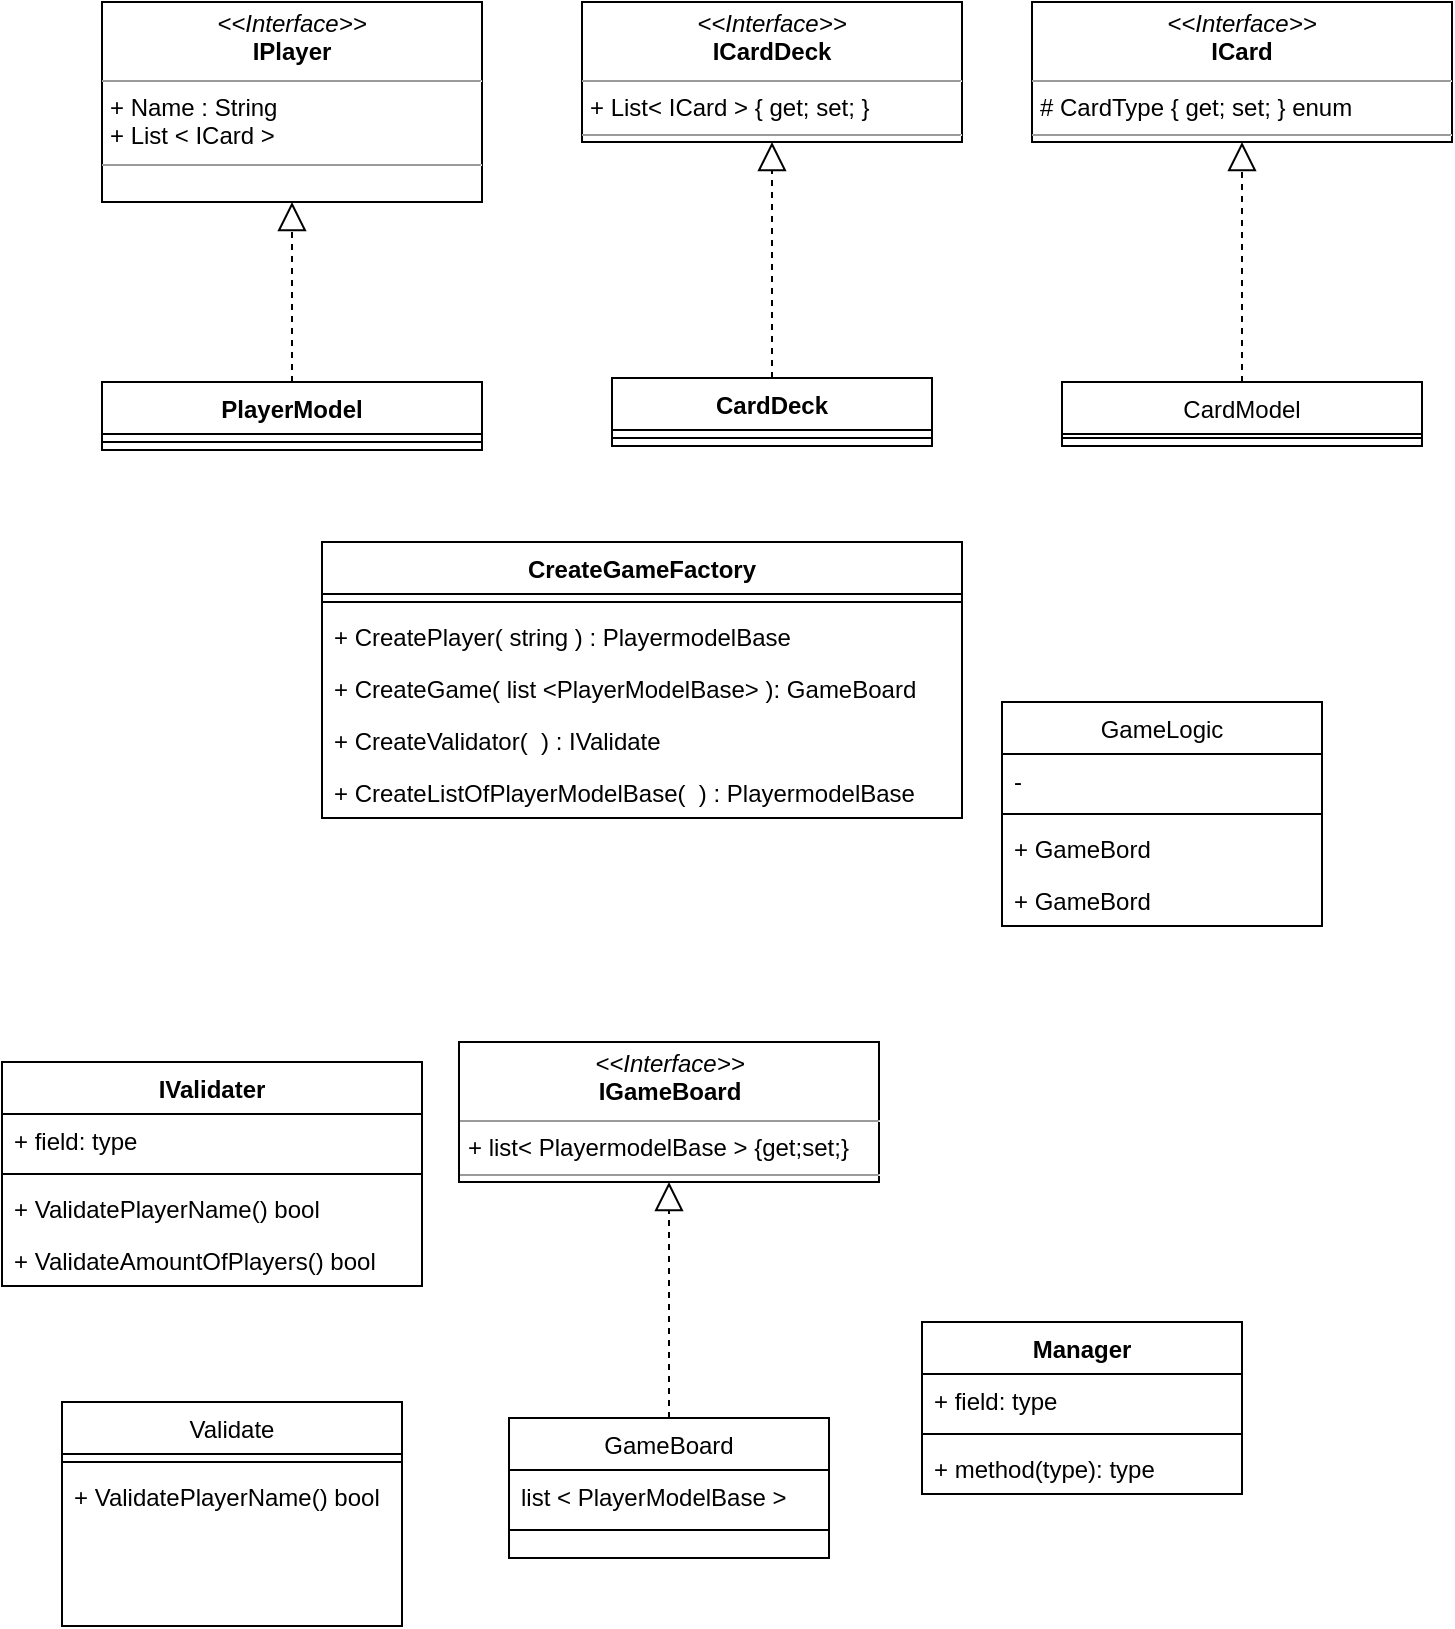 <mxfile version="13.7.9" type="device"><diagram id="C5RBs43oDa-KdzZeNtuy" name="Page-1"><mxGraphModel dx="1026" dy="700" grid="1" gridSize="10" guides="1" tooltips="1" connect="1" arrows="1" fold="1" page="1" pageScale="1" pageWidth="827" pageHeight="1169" math="0" shadow="0"><root><mxCell id="WIyWlLk6GJQsqaUBKTNV-0"/><mxCell id="WIyWlLk6GJQsqaUBKTNV-1" parent="WIyWlLk6GJQsqaUBKTNV-0"/><mxCell id="PLFUQ5rq1C7u9xRKYv93-1" value="Manager" style="swimlane;fontStyle=1;align=center;verticalAlign=top;childLayout=stackLayout;horizontal=1;startSize=26;horizontalStack=0;resizeParent=1;resizeParentMax=0;resizeLast=0;collapsible=1;marginBottom=0;" parent="WIyWlLk6GJQsqaUBKTNV-1" vertex="1"><mxGeometry x="490" y="710" width="160" height="86" as="geometry"/></mxCell><mxCell id="PLFUQ5rq1C7u9xRKYv93-2" value="+ field: type" style="text;strokeColor=none;fillColor=none;align=left;verticalAlign=top;spacingLeft=4;spacingRight=4;overflow=hidden;rotatable=0;points=[[0,0.5],[1,0.5]];portConstraint=eastwest;" parent="PLFUQ5rq1C7u9xRKYv93-1" vertex="1"><mxGeometry y="26" width="160" height="26" as="geometry"/></mxCell><mxCell id="PLFUQ5rq1C7u9xRKYv93-3" value="" style="line;strokeWidth=1;fillColor=none;align=left;verticalAlign=middle;spacingTop=-1;spacingLeft=3;spacingRight=3;rotatable=0;labelPosition=right;points=[];portConstraint=eastwest;" parent="PLFUQ5rq1C7u9xRKYv93-1" vertex="1"><mxGeometry y="52" width="160" height="8" as="geometry"/></mxCell><mxCell id="PLFUQ5rq1C7u9xRKYv93-4" value="+ method(type): type" style="text;strokeColor=none;fillColor=none;align=left;verticalAlign=top;spacingLeft=4;spacingRight=4;overflow=hidden;rotatable=0;points=[[0,0.5],[1,0.5]];portConstraint=eastwest;" parent="PLFUQ5rq1C7u9xRKYv93-1" vertex="1"><mxGeometry y="60" width="160" height="26" as="geometry"/></mxCell><mxCell id="PLFUQ5rq1C7u9xRKYv93-5" value="&lt;p style=&quot;margin: 0px ; margin-top: 4px ; text-align: center&quot;&gt;&lt;i&gt;&amp;lt;&amp;lt;Interface&amp;gt;&amp;gt;&lt;/i&gt;&lt;br&gt;&lt;b&gt;IGameBoard&lt;/b&gt;&lt;/p&gt;&lt;hr size=&quot;1&quot;&gt;&lt;p style=&quot;margin: 0px ; margin-left: 4px&quot;&gt;+ list&amp;lt; PlayermodelBase &amp;gt; {get;set;}&lt;br&gt;&lt;/p&gt;&lt;hr size=&quot;1&quot;&gt;&lt;p style=&quot;margin: 0px ; margin-left: 4px&quot;&gt;&lt;br&gt;&lt;/p&gt;" style="verticalAlign=top;align=left;overflow=fill;fontSize=12;fontFamily=Helvetica;html=1;" parent="WIyWlLk6GJQsqaUBKTNV-1" vertex="1"><mxGeometry x="258.5" y="570" width="210" height="70" as="geometry"/></mxCell><mxCell id="PLFUQ5rq1C7u9xRKYv93-6" value="" style="endArrow=block;dashed=1;endFill=0;endSize=12;html=1;entryX=0.5;entryY=1;entryDx=0;entryDy=0;exitX=0.5;exitY=0;exitDx=0;exitDy=0;" parent="WIyWlLk6GJQsqaUBKTNV-1" source="zkfFHV4jXpPFQw0GAbJ--0" edge="1"><mxGeometry width="160" relative="1" as="geometry"><mxPoint x="180" y="680" as="sourcePoint"/><mxPoint x="363.5" y="640" as="targetPoint"/></mxGeometry></mxCell><mxCell id="74JBLXS5po3MTEjgQcu3-1" value="&lt;p style=&quot;margin: 0px ; margin-top: 4px ; text-align: center&quot;&gt;&lt;i&gt;&amp;lt;&amp;lt;Interface&amp;gt;&amp;gt;&lt;/i&gt;&lt;br&gt;&lt;b&gt;ICard&lt;/b&gt;&lt;/p&gt;&lt;hr size=&quot;1&quot;&gt;&lt;p style=&quot;margin: 0px ; margin-left: 4px&quot;&gt;# CardType { get; set; } enum&lt;br&gt;&lt;/p&gt;&lt;hr size=&quot;1&quot;&gt;&lt;p style=&quot;margin: 0px ; margin-left: 4px&quot;&gt;&lt;br&gt;&lt;/p&gt;" style="verticalAlign=top;align=left;overflow=fill;fontSize=12;fontFamily=Helvetica;html=1;" parent="WIyWlLk6GJQsqaUBKTNV-1" vertex="1"><mxGeometry x="545" y="50" width="210" height="70" as="geometry"/></mxCell><mxCell id="74JBLXS5po3MTEjgQcu3-2" value="" style="endArrow=block;dashed=1;endFill=0;endSize=12;html=1;entryX=0.5;entryY=1;entryDx=0;entryDy=0;exitX=0.5;exitY=0;exitDx=0;exitDy=0;" parent="WIyWlLk6GJQsqaUBKTNV-1" source="zkfFHV4jXpPFQw0GAbJ--17" target="74JBLXS5po3MTEjgQcu3-1" edge="1"><mxGeometry width="160" relative="1" as="geometry"><mxPoint x="650" y="220" as="sourcePoint"/><mxPoint x="670" y="190" as="targetPoint"/></mxGeometry></mxCell><mxCell id="zkfFHV4jXpPFQw0GAbJ--17" value="CardModel" style="swimlane;fontStyle=0;align=center;verticalAlign=top;childLayout=stackLayout;horizontal=1;startSize=26;horizontalStack=0;resizeParent=1;resizeLast=0;collapsible=1;marginBottom=0;rounded=0;shadow=0;strokeWidth=1;" parent="WIyWlLk6GJQsqaUBKTNV-1" vertex="1"><mxGeometry x="560" y="240" width="180" height="32" as="geometry"><mxRectangle x="550" y="140" width="160" height="26" as="alternateBounds"/></mxGeometry></mxCell><mxCell id="zkfFHV4jXpPFQw0GAbJ--23" value="" style="line;html=1;strokeWidth=1;align=left;verticalAlign=middle;spacingTop=-1;spacingLeft=3;spacingRight=3;rotatable=0;labelPosition=right;points=[];portConstraint=eastwest;" parent="zkfFHV4jXpPFQw0GAbJ--17" vertex="1"><mxGeometry y="24" width="180" height="8" as="geometry"/></mxCell><mxCell id="zkfFHV4jXpPFQw0GAbJ--0" value="GameBoard" style="swimlane;fontStyle=0;align=center;verticalAlign=top;childLayout=stackLayout;horizontal=1;startSize=26;horizontalStack=0;resizeParent=1;resizeLast=0;collapsible=1;marginBottom=0;rounded=0;shadow=0;strokeWidth=1;" parent="WIyWlLk6GJQsqaUBKTNV-1" vertex="1"><mxGeometry x="283.5" y="758" width="160" height="70" as="geometry"><mxRectangle x="230" y="140" width="160" height="26" as="alternateBounds"/></mxGeometry></mxCell><mxCell id="zkfFHV4jXpPFQw0GAbJ--1" value="list &lt; PlayerModelBase &gt;" style="text;align=left;verticalAlign=top;spacingLeft=4;spacingRight=4;overflow=hidden;rotatable=0;points=[[0,0.5],[1,0.5]];portConstraint=eastwest;" parent="zkfFHV4jXpPFQw0GAbJ--0" vertex="1"><mxGeometry y="26" width="160" height="26" as="geometry"/></mxCell><mxCell id="zkfFHV4jXpPFQw0GAbJ--4" value="" style="line;html=1;strokeWidth=1;align=left;verticalAlign=middle;spacingTop=-1;spacingLeft=3;spacingRight=3;rotatable=0;labelPosition=right;points=[];portConstraint=eastwest;" parent="zkfFHV4jXpPFQw0GAbJ--0" vertex="1"><mxGeometry y="52" width="160" height="8" as="geometry"/></mxCell><mxCell id="T1cERNOvuoYBXrKuj2uH-14" value="Validate" style="swimlane;fontStyle=0;align=center;verticalAlign=top;childLayout=stackLayout;horizontal=1;startSize=26;horizontalStack=0;resizeParent=1;resizeLast=0;collapsible=1;marginBottom=0;rounded=0;shadow=0;strokeWidth=1;" parent="WIyWlLk6GJQsqaUBKTNV-1" vertex="1"><mxGeometry x="60" y="750" width="170" height="112" as="geometry"><mxRectangle x="230" y="140" width="160" height="26" as="alternateBounds"/></mxGeometry></mxCell><mxCell id="T1cERNOvuoYBXrKuj2uH-16" value="" style="line;html=1;strokeWidth=1;align=left;verticalAlign=middle;spacingTop=-1;spacingLeft=3;spacingRight=3;rotatable=0;labelPosition=right;points=[];portConstraint=eastwest;" parent="T1cERNOvuoYBXrKuj2uH-14" vertex="1"><mxGeometry y="26" width="170" height="8" as="geometry"/></mxCell><mxCell id="T1cERNOvuoYBXrKuj2uH-17" value="+ ValidatePlayerName() bool" style="text;align=left;verticalAlign=top;spacingLeft=4;spacingRight=4;overflow=hidden;rotatable=0;points=[[0,0.5],[1,0.5]];portConstraint=eastwest;" parent="T1cERNOvuoYBXrKuj2uH-14" vertex="1"><mxGeometry y="34" width="170" height="26" as="geometry"/></mxCell><mxCell id="p2SiZOv4d-MBu2Wo62EH-10" value="IValidater" style="swimlane;fontStyle=1;align=center;verticalAlign=top;childLayout=stackLayout;horizontal=1;startSize=26;horizontalStack=0;resizeParent=1;resizeParentMax=0;resizeLast=0;collapsible=1;marginBottom=0;" parent="WIyWlLk6GJQsqaUBKTNV-1" vertex="1"><mxGeometry x="30" y="580" width="210" height="112" as="geometry"/></mxCell><mxCell id="p2SiZOv4d-MBu2Wo62EH-11" value="+ field: type" style="text;strokeColor=none;fillColor=none;align=left;verticalAlign=top;spacingLeft=4;spacingRight=4;overflow=hidden;rotatable=0;points=[[0,0.5],[1,0.5]];portConstraint=eastwest;" parent="p2SiZOv4d-MBu2Wo62EH-10" vertex="1"><mxGeometry y="26" width="210" height="26" as="geometry"/></mxCell><mxCell id="p2SiZOv4d-MBu2Wo62EH-12" value="" style="line;strokeWidth=1;fillColor=none;align=left;verticalAlign=middle;spacingTop=-1;spacingLeft=3;spacingRight=3;rotatable=0;labelPosition=right;points=[];portConstraint=eastwest;" parent="p2SiZOv4d-MBu2Wo62EH-10" vertex="1"><mxGeometry y="52" width="210" height="8" as="geometry"/></mxCell><mxCell id="p2SiZOv4d-MBu2Wo62EH-13" value="+ ValidatePlayerName() bool" style="text;strokeColor=none;fillColor=none;align=left;verticalAlign=top;spacingLeft=4;spacingRight=4;overflow=hidden;rotatable=0;points=[[0,0.5],[1,0.5]];portConstraint=eastwest;" parent="p2SiZOv4d-MBu2Wo62EH-10" vertex="1"><mxGeometry y="60" width="210" height="26" as="geometry"/></mxCell><mxCell id="PLFUQ5rq1C7u9xRKYv93-14" value="+ ValidateAmountOfPlayers() bool" style="text;strokeColor=none;fillColor=none;align=left;verticalAlign=top;spacingLeft=4;spacingRight=4;overflow=hidden;rotatable=0;points=[[0,0.5],[1,0.5]];portConstraint=eastwest;" parent="p2SiZOv4d-MBu2Wo62EH-10" vertex="1"><mxGeometry y="86" width="210" height="26" as="geometry"/></mxCell><mxCell id="74JBLXS5po3MTEjgQcu3-3" value="&lt;p style=&quot;margin: 0px ; margin-top: 4px ; text-align: center&quot;&gt;&lt;i&gt;&amp;lt;&amp;lt;Interface&amp;gt;&amp;gt;&lt;/i&gt;&lt;br&gt;&lt;b&gt;ICardDeck&lt;/b&gt;&lt;/p&gt;&lt;hr size=&quot;1&quot;&gt;&lt;p style=&quot;margin: 0px ; margin-left: 4px&quot;&gt;+ List&amp;lt; ICard &amp;gt; { get; set; }&lt;br&gt;&lt;/p&gt;&lt;hr size=&quot;1&quot;&gt;&lt;p style=&quot;margin: 0px ; margin-left: 4px&quot;&gt;&lt;br&gt;&lt;/p&gt;" style="verticalAlign=top;align=left;overflow=fill;fontSize=12;fontFamily=Helvetica;html=1;" parent="WIyWlLk6GJQsqaUBKTNV-1" vertex="1"><mxGeometry x="320" y="50" width="190" height="70" as="geometry"/></mxCell><mxCell id="74JBLXS5po3MTEjgQcu3-8" value="" style="endArrow=block;dashed=1;endFill=0;endSize=12;html=1;entryX=0.5;entryY=1;entryDx=0;entryDy=0;exitX=0.5;exitY=0;exitDx=0;exitDy=0;" parent="WIyWlLk6GJQsqaUBKTNV-1" source="74JBLXS5po3MTEjgQcu3-4" target="74JBLXS5po3MTEjgQcu3-3" edge="1"><mxGeometry width="160" relative="1" as="geometry"><mxPoint x="411.5" y="180" as="sourcePoint"/><mxPoint x="496.5" y="300" as="targetPoint"/></mxGeometry></mxCell><mxCell id="74JBLXS5po3MTEjgQcu3-4" value="CardDeck" style="swimlane;fontStyle=1;align=center;verticalAlign=top;childLayout=stackLayout;horizontal=1;startSize=26;horizontalStack=0;resizeParent=1;resizeParentMax=0;resizeLast=0;collapsible=1;marginBottom=0;" parent="WIyWlLk6GJQsqaUBKTNV-1" vertex="1"><mxGeometry x="335" y="238" width="160" height="34" as="geometry"/></mxCell><mxCell id="74JBLXS5po3MTEjgQcu3-6" value="" style="line;strokeWidth=1;fillColor=none;align=left;verticalAlign=middle;spacingTop=-1;spacingLeft=3;spacingRight=3;rotatable=0;labelPosition=right;points=[];portConstraint=eastwest;" parent="74JBLXS5po3MTEjgQcu3-4" vertex="1"><mxGeometry y="26" width="160" height="8" as="geometry"/></mxCell><mxCell id="p2SiZOv4d-MBu2Wo62EH-4" value="PlayerModel" style="swimlane;fontStyle=1;align=center;verticalAlign=top;childLayout=stackLayout;horizontal=1;startSize=26;horizontalStack=0;resizeParent=1;resizeParentMax=0;resizeLast=0;collapsible=1;marginBottom=0;" parent="WIyWlLk6GJQsqaUBKTNV-1" vertex="1"><mxGeometry x="80" y="240" width="190" height="34" as="geometry"/></mxCell><mxCell id="p2SiZOv4d-MBu2Wo62EH-6" value="" style="line;strokeWidth=1;fillColor=none;align=left;verticalAlign=middle;spacingTop=-1;spacingLeft=3;spacingRight=3;rotatable=0;labelPosition=right;points=[];portConstraint=eastwest;" parent="p2SiZOv4d-MBu2Wo62EH-4" vertex="1"><mxGeometry y="26" width="190" height="8" as="geometry"/></mxCell><mxCell id="74JBLXS5po3MTEjgQcu3-9" value="&lt;p style=&quot;margin: 0px ; margin-top: 4px ; text-align: center&quot;&gt;&lt;i&gt;&amp;lt;&amp;lt;Interface&amp;gt;&amp;gt;&lt;/i&gt;&lt;br&gt;&lt;b&gt;IPlayer&lt;/b&gt;&lt;/p&gt;&lt;hr size=&quot;1&quot;&gt;&lt;p style=&quot;margin: 0px ; margin-left: 4px&quot;&gt;+ Name : String&lt;br&gt;&lt;/p&gt;&lt;p style=&quot;margin: 0px ; margin-left: 4px&quot;&gt;+ List &amp;lt; ICard &amp;gt;&amp;nbsp;&lt;br&gt;&lt;/p&gt;&lt;hr size=&quot;1&quot;&gt;&lt;p style=&quot;margin: 0px ; margin-left: 4px&quot;&gt;&lt;br&gt;&lt;/p&gt;" style="verticalAlign=top;align=left;overflow=fill;fontSize=12;fontFamily=Helvetica;html=1;" parent="WIyWlLk6GJQsqaUBKTNV-1" vertex="1"><mxGeometry x="80" y="50" width="190" height="100" as="geometry"/></mxCell><mxCell id="74JBLXS5po3MTEjgQcu3-10" value="" style="endArrow=block;dashed=1;endFill=0;endSize=12;html=1;exitX=0.5;exitY=0;exitDx=0;exitDy=0;" parent="WIyWlLk6GJQsqaUBKTNV-1" source="p2SiZOv4d-MBu2Wo62EH-4" edge="1"><mxGeometry width="160" relative="1" as="geometry"><mxPoint x="175" y="230" as="sourcePoint"/><mxPoint x="175" y="150" as="targetPoint"/></mxGeometry></mxCell><mxCell id="PLFUQ5rq1C7u9xRKYv93-7" value="GameLogic" style="swimlane;fontStyle=0;align=center;verticalAlign=top;childLayout=stackLayout;horizontal=1;startSize=26;horizontalStack=0;resizeParent=1;resizeLast=0;collapsible=1;marginBottom=0;rounded=0;shadow=0;strokeWidth=1;" parent="WIyWlLk6GJQsqaUBKTNV-1" vertex="1"><mxGeometry x="530" y="400" width="160" height="112" as="geometry"><mxRectangle x="230" y="140" width="160" height="26" as="alternateBounds"/></mxGeometry></mxCell><mxCell id="PLFUQ5rq1C7u9xRKYv93-8" value="- " style="text;align=left;verticalAlign=top;spacingLeft=4;spacingRight=4;overflow=hidden;rotatable=0;points=[[0,0.5],[1,0.5]];portConstraint=eastwest;" parent="PLFUQ5rq1C7u9xRKYv93-7" vertex="1"><mxGeometry y="26" width="160" height="26" as="geometry"/></mxCell><mxCell id="PLFUQ5rq1C7u9xRKYv93-9" value="" style="line;html=1;strokeWidth=1;align=left;verticalAlign=middle;spacingTop=-1;spacingLeft=3;spacingRight=3;rotatable=0;labelPosition=right;points=[];portConstraint=eastwest;" parent="PLFUQ5rq1C7u9xRKYv93-7" vertex="1"><mxGeometry y="52" width="160" height="8" as="geometry"/></mxCell><mxCell id="PLFUQ5rq1C7u9xRKYv93-10" value="+ GameBord" style="text;align=left;verticalAlign=top;spacingLeft=4;spacingRight=4;overflow=hidden;rotatable=0;points=[[0,0.5],[1,0.5]];portConstraint=eastwest;" parent="PLFUQ5rq1C7u9xRKYv93-7" vertex="1"><mxGeometry y="60" width="160" height="26" as="geometry"/></mxCell><mxCell id="PLFUQ5rq1C7u9xRKYv93-11" value="+ GameBord" style="text;align=left;verticalAlign=top;spacingLeft=4;spacingRight=4;overflow=hidden;rotatable=0;points=[[0,0.5],[1,0.5]];portConstraint=eastwest;" parent="PLFUQ5rq1C7u9xRKYv93-7" vertex="1"><mxGeometry y="86" width="160" height="26" as="geometry"/></mxCell><mxCell id="p2SiZOv4d-MBu2Wo62EH-0" value="CreateGameFactory" style="swimlane;fontStyle=1;align=center;verticalAlign=top;childLayout=stackLayout;horizontal=1;startSize=26;horizontalStack=0;resizeParent=1;resizeParentMax=0;resizeLast=0;collapsible=1;marginBottom=0;" parent="WIyWlLk6GJQsqaUBKTNV-1" vertex="1"><mxGeometry x="190" y="320" width="320" height="138" as="geometry"/></mxCell><mxCell id="p2SiZOv4d-MBu2Wo62EH-2" value="" style="line;strokeWidth=1;fillColor=none;align=left;verticalAlign=middle;spacingTop=-1;spacingLeft=3;spacingRight=3;rotatable=0;labelPosition=right;points=[];portConstraint=eastwest;" parent="p2SiZOv4d-MBu2Wo62EH-0" vertex="1"><mxGeometry y="26" width="320" height="8" as="geometry"/></mxCell><mxCell id="p2SiZOv4d-MBu2Wo62EH-3" value="+ CreatePlayer( string ) : PlayermodelBase" style="text;strokeColor=none;fillColor=none;align=left;verticalAlign=top;spacingLeft=4;spacingRight=4;overflow=hidden;rotatable=0;points=[[0,0.5],[1,0.5]];portConstraint=eastwest;" parent="p2SiZOv4d-MBu2Wo62EH-0" vertex="1"><mxGeometry y="34" width="320" height="26" as="geometry"/></mxCell><mxCell id="T1cERNOvuoYBXrKuj2uH-6" value="+ CreateGame( list &lt;PlayerModelBase&gt; ): GameBoard" style="text;strokeColor=none;fillColor=none;align=left;verticalAlign=top;spacingLeft=4;spacingRight=4;overflow=hidden;rotatable=0;points=[[0,0.5],[1,0.5]];portConstraint=eastwest;" parent="p2SiZOv4d-MBu2Wo62EH-0" vertex="1"><mxGeometry y="60" width="320" height="26" as="geometry"/></mxCell><mxCell id="PLFUQ5rq1C7u9xRKYv93-12" value="+ CreateValidator(  ) : IValidate" style="text;strokeColor=none;fillColor=none;align=left;verticalAlign=top;spacingLeft=4;spacingRight=4;overflow=hidden;rotatable=0;points=[[0,0.5],[1,0.5]];portConstraint=eastwest;" parent="p2SiZOv4d-MBu2Wo62EH-0" vertex="1"><mxGeometry y="86" width="320" height="26" as="geometry"/></mxCell><mxCell id="PLFUQ5rq1C7u9xRKYv93-13" value="+ CreateListOfPlayerModelBase(  ) : PlayermodelBase" style="text;strokeColor=none;fillColor=none;align=left;verticalAlign=top;spacingLeft=4;spacingRight=4;overflow=hidden;rotatable=0;points=[[0,0.5],[1,0.5]];portConstraint=eastwest;" parent="p2SiZOv4d-MBu2Wo62EH-0" vertex="1"><mxGeometry y="112" width="320" height="26" as="geometry"/></mxCell></root></mxGraphModel></diagram></mxfile>